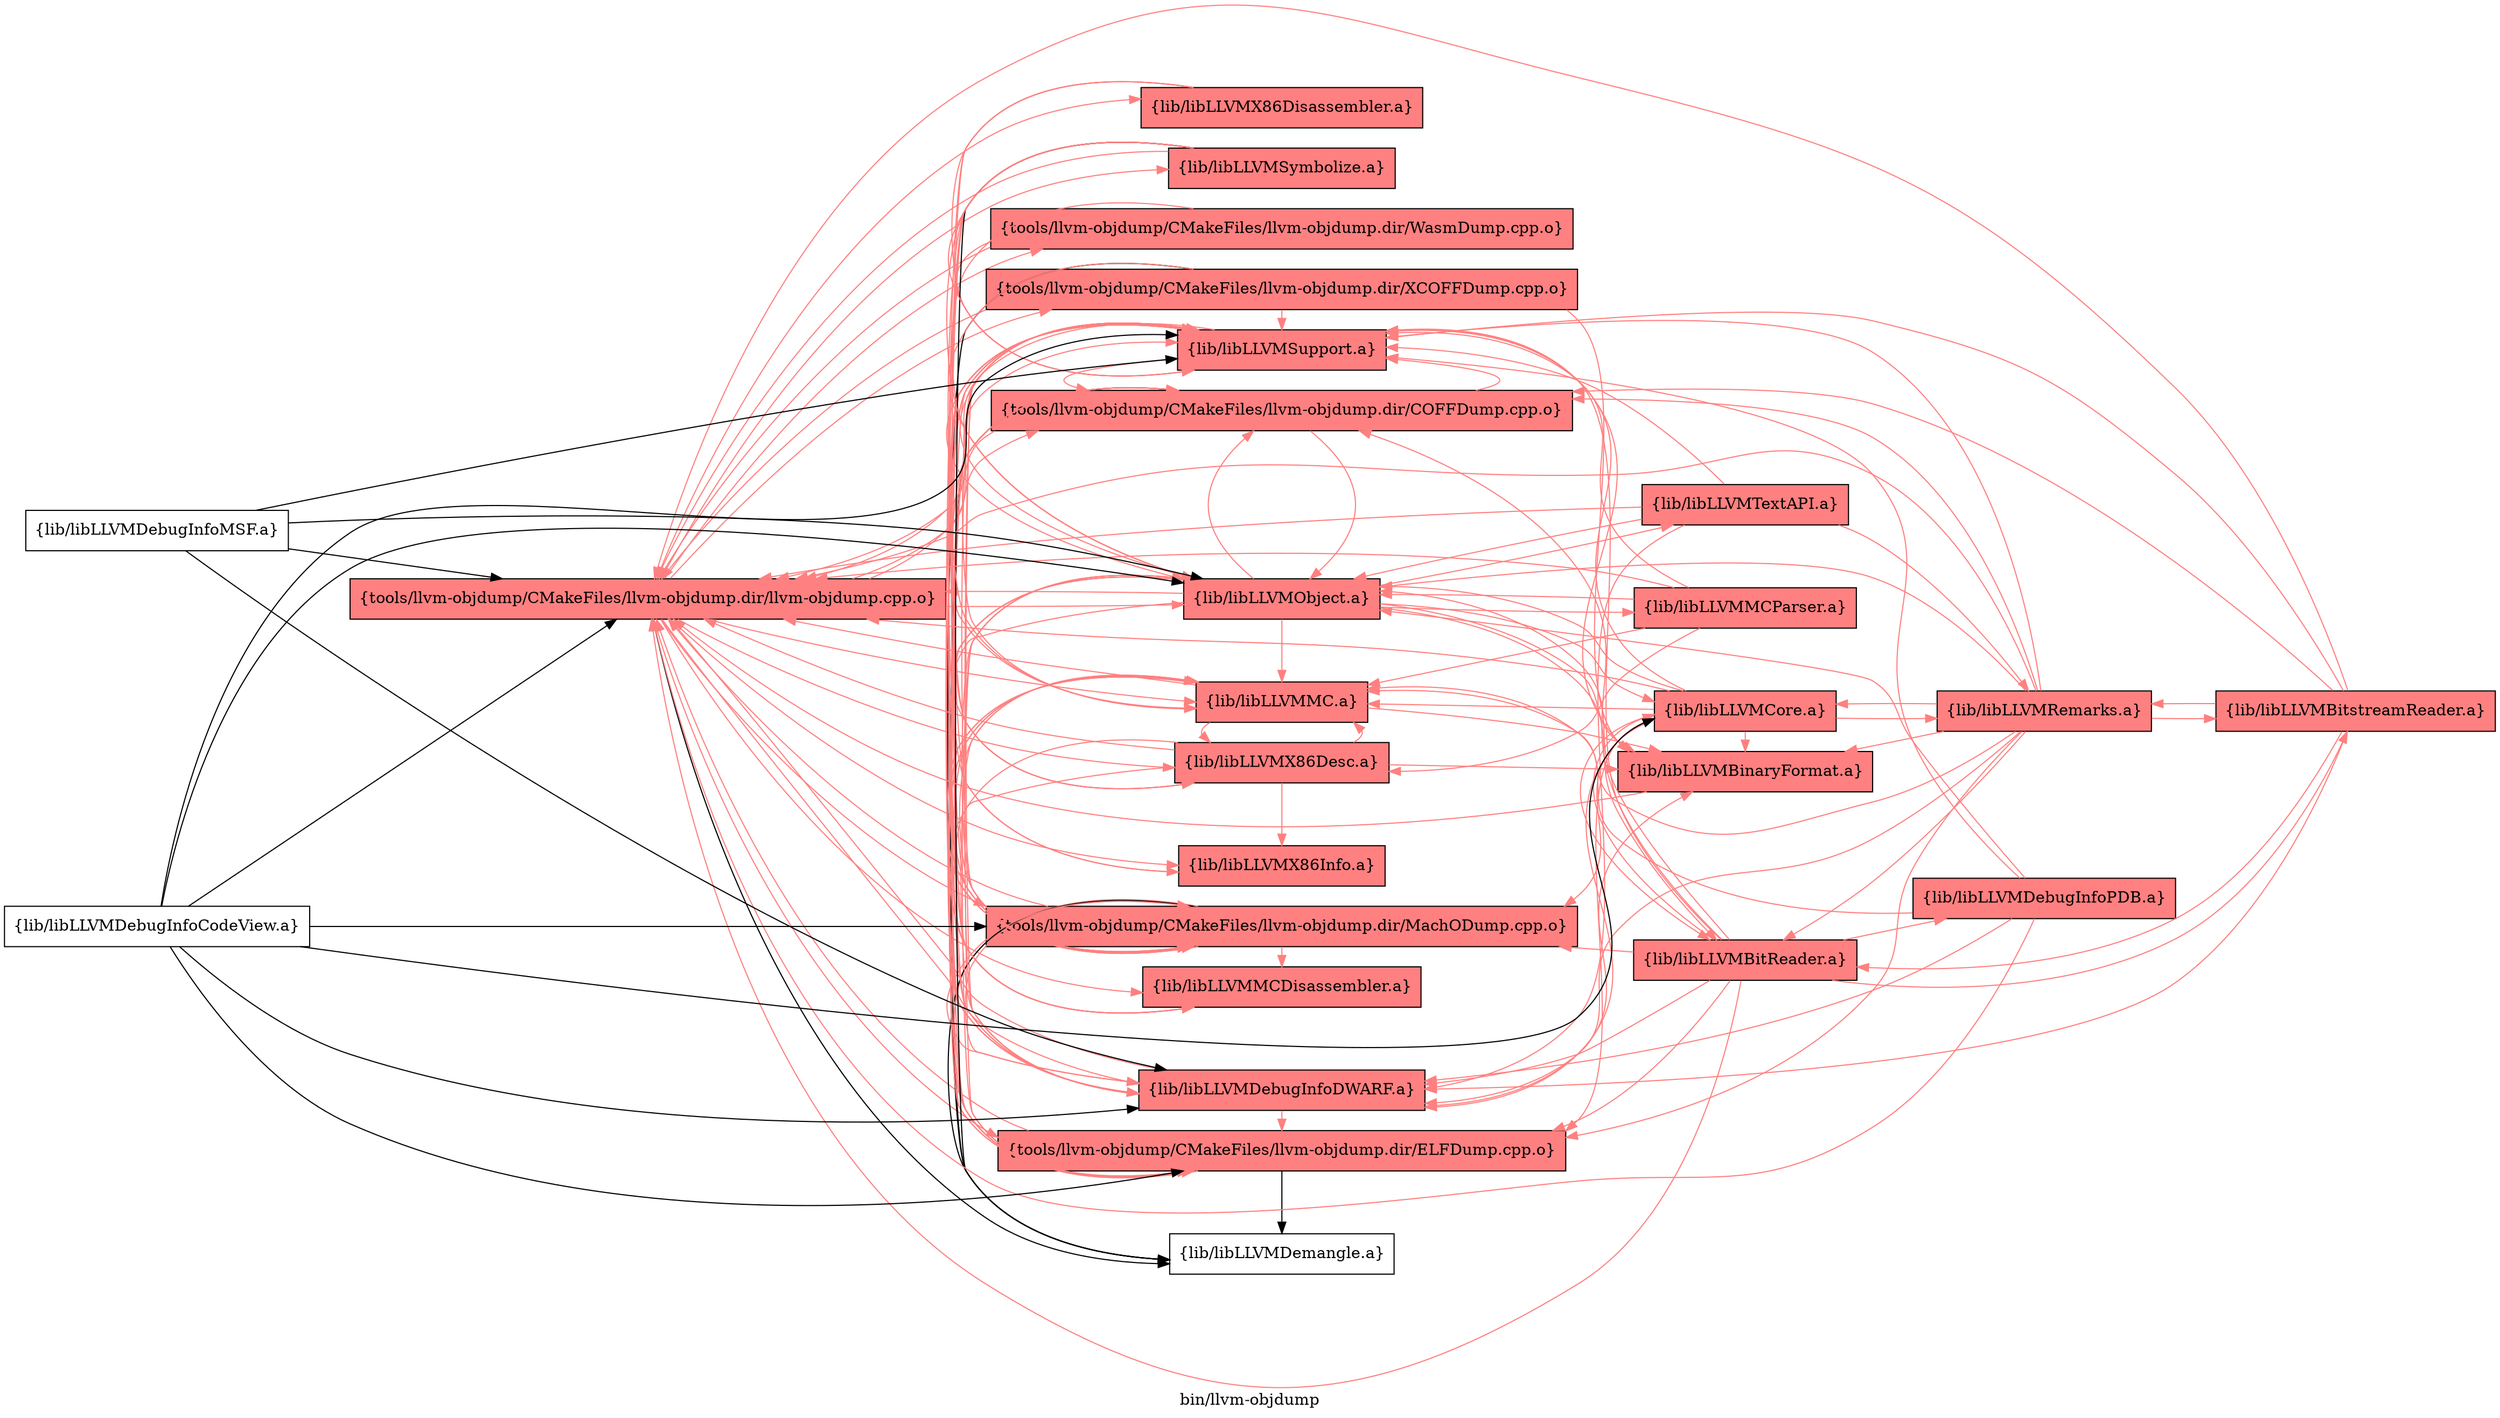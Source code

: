 digraph "bin/llvm-objdump" {
	label="bin/llvm-objdump";
	rankdir="LR"
	{ rank=same; Node0x555ba6f9a738;  }
	{ rank=same; Node0x555ba6f9c358; Node0x555ba6f9c6c8; Node0x555ba6f9ba48; Node0x555ba6f9d488; Node0x555ba6f9cd08; Node0x555ba6fa52c8; Node0x555ba6fa4dc8; Node0x555ba6fa8428; Node0x555ba6fa89c8; Node0x555ba6fa6c68; Node0x555ba6fa7b18; Node0x555ba6fa75c8; Node0x555ba6faae58; Node0x555ba6faa9a8; Node0x555ba6fab858;  }
	{ rank=same; Node0x555ba6fa7f28; Node0x555ba6fa9b98; Node0x555ba6fa9698; Node0x555ba6f9aa58; Node0x555ba6f9ba98;  }

	Node0x555ba6f9a738 [shape=record,shape=box,style=filled,fillcolor="1.000000 0.5 1",group=1,label="{tools/llvm-objdump/CMakeFiles/llvm-objdump.dir/llvm-objdump.cpp.o}"];
	Node0x555ba6f9a738 -> Node0x555ba6f9c358[color="1.000000 0.5 1"];
	Node0x555ba6f9a738 -> Node0x555ba6f9c6c8[color="1.000000 0.5 1"];
	Node0x555ba6f9a738 -> Node0x555ba6f9ba48[color="1.000000 0.5 1"];
	Node0x555ba6f9a738 -> Node0x555ba6f9d488[color="1.000000 0.5 1"];
	Node0x555ba6f9a738 -> Node0x555ba6f9cd08[color="1.000000 0.5 1"];
	Node0x555ba6f9a738 -> Node0x555ba6fa52c8[color="1.000000 0.5 1"];
	Node0x555ba6f9a738 -> Node0x555ba6fa4dc8[color="1.000000 0.5 1"];
	Node0x555ba6f9a738 -> Node0x555ba6fa8428[color="1.000000 0.5 1"];
	Node0x555ba6f9a738 -> Node0x555ba6fa89c8[color="1.000000 0.5 1"];
	Node0x555ba6f9a738 -> Node0x555ba6fa6c68;
	Node0x555ba6f9a738 -> Node0x555ba6fa7b18[color="1.000000 0.5 1"];
	Node0x555ba6f9a738 -> Node0x555ba6fa75c8[color="1.000000 0.5 1"];
	Node0x555ba6f9a738 -> Node0x555ba6faae58[color="1.000000 0.5 1"];
	Node0x555ba6f9a738 -> Node0x555ba6faa9a8[color="1.000000 0.5 1"];
	Node0x555ba6f9a738 -> Node0x555ba6fab858[color="1.000000 0.5 1"];
	Node0x555ba6f9c358 [shape=record,shape=box,style=filled,fillcolor="1.000000 0.5 1",group=1,label="{tools/llvm-objdump/CMakeFiles/llvm-objdump.dir/COFFDump.cpp.o}"];
	Node0x555ba6f9c358 -> Node0x555ba6f9a738[color="1.000000 0.5 1"];
	Node0x555ba6f9c358 -> Node0x555ba6fa6c68;
	Node0x555ba6f9c358 -> Node0x555ba6faae58[color="1.000000 0.5 1"];
	Node0x555ba6f9c358 -> Node0x555ba6faa9a8[color="1.000000 0.5 1"];
	Node0x555ba6f9c6c8 [shape=record,shape=box,style=filled,fillcolor="1.000000 0.5 1",group=1,label="{tools/llvm-objdump/CMakeFiles/llvm-objdump.dir/ELFDump.cpp.o}"];
	Node0x555ba6f9c6c8 -> Node0x555ba6f9a738[color="1.000000 0.5 1"];
	Node0x555ba6f9c6c8 -> Node0x555ba6f9c358[color="1.000000 0.5 1"];
	Node0x555ba6f9c6c8 -> Node0x555ba6fa6c68;
	Node0x555ba6f9c6c8 -> Node0x555ba6faae58[color="1.000000 0.5 1"];
	Node0x555ba6f9c6c8 -> Node0x555ba6faa9a8[color="1.000000 0.5 1"];
	Node0x555ba6f9ba48 [shape=record,shape=box,style=filled,fillcolor="1.000000 0.5 1",group=1,label="{tools/llvm-objdump/CMakeFiles/llvm-objdump.dir/MachODump.cpp.o}"];
	Node0x555ba6f9ba48 -> Node0x555ba6f9a738[color="1.000000 0.5 1"];
	Node0x555ba6f9ba48 -> Node0x555ba6f9c358[color="1.000000 0.5 1"];
	Node0x555ba6f9ba48 -> Node0x555ba6f9c6c8[color="1.000000 0.5 1"];
	Node0x555ba6f9ba48 -> Node0x555ba6fa89c8[color="1.000000 0.5 1"];
	Node0x555ba6f9ba48 -> Node0x555ba6fa6c68;
	Node0x555ba6f9ba48 -> Node0x555ba6fa7b18[color="1.000000 0.5 1"];
	Node0x555ba6f9ba48 -> Node0x555ba6fa75c8[color="1.000000 0.5 1"];
	Node0x555ba6f9ba48 -> Node0x555ba6faae58[color="1.000000 0.5 1"];
	Node0x555ba6f9ba48 -> Node0x555ba6faa9a8[color="1.000000 0.5 1"];
	Node0x555ba6f9d488 [shape=record,shape=box,style=filled,fillcolor="1.000000 0.5 1",group=1,label="{tools/llvm-objdump/CMakeFiles/llvm-objdump.dir/WasmDump.cpp.o}"];
	Node0x555ba6f9d488 -> Node0x555ba6f9a738[color="1.000000 0.5 1"];
	Node0x555ba6f9d488 -> Node0x555ba6faae58[color="1.000000 0.5 1"];
	Node0x555ba6f9d488 -> Node0x555ba6faa9a8[color="1.000000 0.5 1"];
	Node0x555ba6f9cd08 [shape=record,shape=box,style=filled,fillcolor="1.000000 0.5 1",group=1,label="{tools/llvm-objdump/CMakeFiles/llvm-objdump.dir/XCOFFDump.cpp.o}"];
	Node0x555ba6f9cd08 -> Node0x555ba6f9a738[color="1.000000 0.5 1"];
	Node0x555ba6f9cd08 -> Node0x555ba6fa7f28[color="1.000000 0.5 1"];
	Node0x555ba6f9cd08 -> Node0x555ba6fa6c68;
	Node0x555ba6f9cd08 -> Node0x555ba6faae58[color="1.000000 0.5 1"];
	Node0x555ba6f9cd08 -> Node0x555ba6faa9a8[color="1.000000 0.5 1"];
	Node0x555ba6fa52c8 [shape=record,shape=box,style=filled,fillcolor="1.000000 0.5 1",group=1,label="{lib/libLLVMX86Desc.a}"];
	Node0x555ba6fa52c8 -> Node0x555ba6fa8428[color="1.000000 0.5 1"];
	Node0x555ba6fa52c8 -> Node0x555ba6fa7b18[color="1.000000 0.5 1"];
	Node0x555ba6fa52c8 -> Node0x555ba6fa75c8[color="1.000000 0.5 1"];
	Node0x555ba6fa52c8 -> Node0x555ba6faa9a8[color="1.000000 0.5 1"];
	Node0x555ba6fa52c8 -> Node0x555ba6f9a738[color="1.000000 0.5 1"];
	Node0x555ba6fa52c8 -> Node0x555ba6f9c358[color="1.000000 0.5 1"];
	Node0x555ba6fa52c8 -> Node0x555ba6f9ba48[color="1.000000 0.5 1"];
	Node0x555ba6fa52c8 -> Node0x555ba6fa7f28[color="1.000000 0.5 1"];
	Node0x555ba6fa4dc8 [shape=record,shape=box,style=filled,fillcolor="1.000000 0.5 1",group=1,label="{lib/libLLVMX86Disassembler.a}"];
	Node0x555ba6fa4dc8 -> Node0x555ba6fa8428[color="1.000000 0.5 1"];
	Node0x555ba6fa4dc8 -> Node0x555ba6fa75c8[color="1.000000 0.5 1"];
	Node0x555ba6fa4dc8 -> Node0x555ba6faa9a8[color="1.000000 0.5 1"];
	Node0x555ba6fa8428 [shape=record,shape=box,style=filled,fillcolor="1.000000 0.5 1",group=1,label="{lib/libLLVMX86Info.a}"];
	Node0x555ba6fa8428 -> Node0x555ba6faa9a8[color="1.000000 0.5 1"];
	Node0x555ba6fa89c8 [shape=record,shape=box,style=filled,fillcolor="1.000000 0.5 1",group=1,label="{lib/libLLVMDebugInfoDWARF.a}"];
	Node0x555ba6fa89c8 -> Node0x555ba6f9a738[color="1.000000 0.5 1"];
	Node0x555ba6fa89c8 -> Node0x555ba6f9c6c8[color="1.000000 0.5 1"];
	Node0x555ba6fa89c8 -> Node0x555ba6f9ba48[color="1.000000 0.5 1"];
	Node0x555ba6fa89c8 -> Node0x555ba6fa7f28[color="1.000000 0.5 1"];
	Node0x555ba6fa89c8 -> Node0x555ba6faae58[color="1.000000 0.5 1"];
	Node0x555ba6fa89c8 -> Node0x555ba6faa9a8[color="1.000000 0.5 1"];
	Node0x555ba6fa89c8 -> Node0x555ba6f9c358[color="1.000000 0.5 1"];
	Node0x555ba6fa89c8 -> Node0x555ba6fa7b18[color="1.000000 0.5 1"];
	Node0x555ba6fa6c68 [shape=record,shape=box,group=0,label="{lib/libLLVMDemangle.a}"];
	Node0x555ba6fa7b18 [shape=record,shape=box,style=filled,fillcolor="1.000000 0.5 1",group=1,label="{lib/libLLVMMC.a}"];
	Node0x555ba6fa7b18 -> Node0x555ba6fa52c8[color="1.000000 0.5 1"];
	Node0x555ba6fa7b18 -> Node0x555ba6faa9a8[color="1.000000 0.5 1"];
	Node0x555ba6fa7b18 -> Node0x555ba6f9a738[color="1.000000 0.5 1"];
	Node0x555ba6fa7b18 -> Node0x555ba6fa89c8[color="1.000000 0.5 1"];
	Node0x555ba6fa7b18 -> Node0x555ba6f9c6c8[color="1.000000 0.5 1"];
	Node0x555ba6fa7b18 -> Node0x555ba6f9ba48[color="1.000000 0.5 1"];
	Node0x555ba6fa7b18 -> Node0x555ba6fa7f28[color="1.000000 0.5 1"];
	Node0x555ba6fa75c8 [shape=record,shape=box,style=filled,fillcolor="1.000000 0.5 1",group=1,label="{lib/libLLVMMCDisassembler.a}"];
	Node0x555ba6fa75c8 -> Node0x555ba6fa7b18[color="1.000000 0.5 1"];
	Node0x555ba6fa75c8 -> Node0x555ba6faa9a8[color="1.000000 0.5 1"];
	Node0x555ba6faae58 [shape=record,shape=box,style=filled,fillcolor="1.000000 0.5 1",group=1,label="{lib/libLLVMObject.a}"];
	Node0x555ba6faae58 -> Node0x555ba6f9a738[color="1.000000 0.5 1"];
	Node0x555ba6faae58 -> Node0x555ba6f9ba48[color="1.000000 0.5 1"];
	Node0x555ba6faae58 -> Node0x555ba6faa9a8[color="1.000000 0.5 1"];
	Node0x555ba6faae58 -> Node0x555ba6fa7f28[color="1.000000 0.5 1"];
	Node0x555ba6faae58 -> Node0x555ba6f9c358[color="1.000000 0.5 1"];
	Node0x555ba6faae58 -> Node0x555ba6fa89c8[color="1.000000 0.5 1"];
	Node0x555ba6faae58 -> Node0x555ba6fa7b18[color="1.000000 0.5 1"];
	Node0x555ba6faae58 -> Node0x555ba6f9c6c8[color="1.000000 0.5 1"];
	Node0x555ba6faae58 -> Node0x555ba6fa9b98[color="1.000000 0.5 1"];
	Node0x555ba6faae58 -> Node0x555ba6fa9698[color="1.000000 0.5 1"];
	Node0x555ba6faae58 -> Node0x555ba6f9aa58[color="1.000000 0.5 1"];
	Node0x555ba6faae58 -> Node0x555ba6fa52c8[color="1.000000 0.5 1"];
	Node0x555ba6faae58 -> Node0x555ba6f9ba98[color="1.000000 0.5 1"];
	Node0x555ba6faa9a8 [shape=record,shape=box,style=filled,fillcolor="1.000000 0.5 1",group=1,label="{lib/libLLVMSupport.a}"];
	Node0x555ba6faa9a8 -> Node0x555ba6f9a738[color="1.000000 0.5 1"];
	Node0x555ba6faa9a8 -> Node0x555ba6faae58[color="1.000000 0.5 1"];
	Node0x555ba6faa9a8 -> Node0x555ba6fa89c8[color="1.000000 0.5 1"];
	Node0x555ba6faa9a8 -> Node0x555ba6f9c6c8[color="1.000000 0.5 1"];
	Node0x555ba6faa9a8 -> Node0x555ba6f9ba48[color="1.000000 0.5 1"];
	Node0x555ba6faa9a8 -> Node0x555ba6fa7b18[color="1.000000 0.5 1"];
	Node0x555ba6faa9a8 -> Node0x555ba6f9c358[color="1.000000 0.5 1"];
	Node0x555ba6fab858 [shape=record,shape=box,style=filled,fillcolor="1.000000 0.5 1",group=1,label="{lib/libLLVMSymbolize.a}"];
	Node0x555ba6fab858 -> Node0x555ba6f9a738[color="1.000000 0.5 1"];
	Node0x555ba6fab858 -> Node0x555ba6f9c6c8[color="1.000000 0.5 1"];
	Node0x555ba6fab858 -> Node0x555ba6f9ba48[color="1.000000 0.5 1"];
	Node0x555ba6fab858 -> Node0x555ba6fa89c8[color="1.000000 0.5 1"];
	Node0x555ba6fab858 -> Node0x555ba6fa6c68;
	Node0x555ba6fab858 -> Node0x555ba6fa7b18[color="1.000000 0.5 1"];
	Node0x555ba6fab858 -> Node0x555ba6faae58[color="1.000000 0.5 1"];
	Node0x555ba6fab858 -> Node0x555ba6faa9a8[color="1.000000 0.5 1"];
	Node0x555ba6fa7f28 [shape=record,shape=box,style=filled,fillcolor="1.000000 0.5 1",group=1,label="{lib/libLLVMBinaryFormat.a}"];
	Node0x555ba6fa7f28 -> Node0x555ba6faa9a8[color="1.000000 0.5 1"];
	Node0x555ba6fa7f28 -> Node0x555ba6f9a738[color="1.000000 0.5 1"];
	Node0x555ba6fa9b98 [shape=record,shape=box,style=filled,fillcolor="1.000000 0.5 1",group=1,label="{lib/libLLVMBitReader.a}"];
	Node0x555ba6fa9b98 -> Node0x555ba6f9a738[color="1.000000 0.5 1"];
	Node0x555ba6fa9b98 -> Node0x555ba6f9c358[color="1.000000 0.5 1"];
	Node0x555ba6fa9b98 -> Node0x555ba6f9c6c8[color="1.000000 0.5 1"];
	Node0x555ba6fa9b98 -> Node0x555ba6f9ba48[color="1.000000 0.5 1"];
	Node0x555ba6fa9b98 -> Node0x555ba6faae58[color="1.000000 0.5 1"];
	Node0x555ba6fa9b98 -> Node0x555ba6faa9a8[color="1.000000 0.5 1"];
	Node0x555ba6fa9b98 -> Node0x555ba6fa9698[color="1.000000 0.5 1"];
	Node0x555ba6fa9b98 -> Node0x555ba6f9a558[color="1.000000 0.5 1"];
	Node0x555ba6fa9b98 -> Node0x555ba6fa89c8[color="1.000000 0.5 1"];
	Node0x555ba6fa9b98 -> Node0x555ba6fa7118[color="1.000000 0.5 1"];
	Node0x555ba6fa9698 [shape=record,shape=box,style=filled,fillcolor="1.000000 0.5 1",group=1,label="{lib/libLLVMCore.a}"];
	Node0x555ba6fa9698 -> Node0x555ba6f9a738[color="1.000000 0.5 1"];
	Node0x555ba6fa9698 -> Node0x555ba6f9ba48[color="1.000000 0.5 1"];
	Node0x555ba6fa9698 -> Node0x555ba6faa9a8[color="1.000000 0.5 1"];
	Node0x555ba6fa9698 -> Node0x555ba6fa9b98[color="1.000000 0.5 1"];
	Node0x555ba6fa9698 -> Node0x555ba6fa89c8[color="1.000000 0.5 1"];
	Node0x555ba6fa9698 -> Node0x555ba6fa7f28[color="1.000000 0.5 1"];
	Node0x555ba6fa9698 -> Node0x555ba6faae58[color="1.000000 0.5 1"];
	Node0x555ba6fa9698 -> Node0x555ba6fa7b18[color="1.000000 0.5 1"];
	Node0x555ba6fa9698 -> Node0x555ba6fa9198[color="1.000000 0.5 1"];
	Node0x555ba6fa9698 -> Node0x555ba6f9c6c8[color="1.000000 0.5 1"];
	Node0x555ba6f9aa58 [shape=record,shape=box,style=filled,fillcolor="1.000000 0.5 1",group=1,label="{lib/libLLVMMCParser.a}"];
	Node0x555ba6f9aa58 -> Node0x555ba6f9a738[color="1.000000 0.5 1"];
	Node0x555ba6f9aa58 -> Node0x555ba6fa52c8[color="1.000000 0.5 1"];
	Node0x555ba6f9aa58 -> Node0x555ba6fa7b18[color="1.000000 0.5 1"];
	Node0x555ba6f9aa58 -> Node0x555ba6faae58[color="1.000000 0.5 1"];
	Node0x555ba6f9aa58 -> Node0x555ba6faa9a8[color="1.000000 0.5 1"];
	Node0x555ba6f9ba98 [shape=record,shape=box,style=filled,fillcolor="1.000000 0.5 1",group=1,label="{lib/libLLVMTextAPI.a}"];
	Node0x555ba6f9ba98 -> Node0x555ba6faa9a8[color="1.000000 0.5 1"];
	Node0x555ba6f9ba98 -> Node0x555ba6f9a738[color="1.000000 0.5 1"];
	Node0x555ba6f9ba98 -> Node0x555ba6faae58[color="1.000000 0.5 1"];
	Node0x555ba6f9ba98 -> Node0x555ba6fa9198[color="1.000000 0.5 1"];
	Node0x555ba6f9ba98 -> Node0x555ba6fa89c8[color="1.000000 0.5 1"];
	Node0x555ba6fa7118 [shape=record,shape=box,style=filled,fillcolor="1.000000 0.5 1",group=1,label="{lib/libLLVMDebugInfoPDB.a}"];
	Node0x555ba6fa7118 -> Node0x555ba6f9a738[color="1.000000 0.5 1"];
	Node0x555ba6fa7118 -> Node0x555ba6faae58[color="1.000000 0.5 1"];
	Node0x555ba6fa7118 -> Node0x555ba6faa9a8[color="1.000000 0.5 1"];
	Node0x555ba6fa7118 -> Node0x555ba6fa7b18[color="1.000000 0.5 1"];
	Node0x555ba6fa7118 -> Node0x555ba6fa89c8[color="1.000000 0.5 1"];
	Node0x555ba6fa9468 [shape=record,shape=box,group=0,label="{lib/libLLVMDebugInfoMSF.a}"];
	Node0x555ba6fa9468 -> Node0x555ba6f9a738;
	Node0x555ba6fa9468 -> Node0x555ba6fa89c8;
	Node0x555ba6fa9468 -> Node0x555ba6faae58;
	Node0x555ba6fa9468 -> Node0x555ba6faa9a8;
	Node0x555ba6f9a558 [shape=record,shape=box,style=filled,fillcolor="1.000000 0.5 1",group=1,label="{lib/libLLVMBitstreamReader.a}"];
	Node0x555ba6f9a558 -> Node0x555ba6f9a738[color="1.000000 0.5 1"];
	Node0x555ba6f9a558 -> Node0x555ba6f9c358[color="1.000000 0.5 1"];
	Node0x555ba6f9a558 -> Node0x555ba6fa89c8[color="1.000000 0.5 1"];
	Node0x555ba6f9a558 -> Node0x555ba6faa9a8[color="1.000000 0.5 1"];
	Node0x555ba6f9a558 -> Node0x555ba6fa9b98[color="1.000000 0.5 1"];
	Node0x555ba6f9a558 -> Node0x555ba6fa9198[color="1.000000 0.5 1"];
	Node0x555ba6fa9198 [shape=record,shape=box,style=filled,fillcolor="1.000000 0.5 1",group=1,label="{lib/libLLVMRemarks.a}"];
	Node0x555ba6fa9198 -> Node0x555ba6f9c6c8[color="1.000000 0.5 1"];
	Node0x555ba6fa9198 -> Node0x555ba6faa9a8[color="1.000000 0.5 1"];
	Node0x555ba6fa9198 -> Node0x555ba6fa89c8[color="1.000000 0.5 1"];
	Node0x555ba6fa9198 -> Node0x555ba6fa9b98[color="1.000000 0.5 1"];
	Node0x555ba6fa9198 -> Node0x555ba6fa7b18[color="1.000000 0.5 1"];
	Node0x555ba6fa9198 -> Node0x555ba6f9a738[color="1.000000 0.5 1"];
	Node0x555ba6fa9198 -> Node0x555ba6fa9698[color="1.000000 0.5 1"];
	Node0x555ba6fa9198 -> Node0x555ba6f9c358[color="1.000000 0.5 1"];
	Node0x555ba6fa9198 -> Node0x555ba6fa7f28[color="1.000000 0.5 1"];
	Node0x555ba6fa9198 -> Node0x555ba6faae58[color="1.000000 0.5 1"];
	Node0x555ba6fa9198 -> Node0x555ba6f9a558[color="1.000000 0.5 1"];
	Node0x555ba6f9b458 [shape=record,shape=box,group=0,label="{lib/libLLVMDebugInfoCodeView.a}"];
	Node0x555ba6f9b458 -> Node0x555ba6faa9a8;
	Node0x555ba6f9b458 -> Node0x555ba6f9a738;
	Node0x555ba6f9b458 -> Node0x555ba6fa89c8;
	Node0x555ba6f9b458 -> Node0x555ba6faae58;
	Node0x555ba6f9b458 -> Node0x555ba6fa9698;
	Node0x555ba6f9b458 -> Node0x555ba6f9c6c8;
	Node0x555ba6f9b458 -> Node0x555ba6f9ba48;
}
